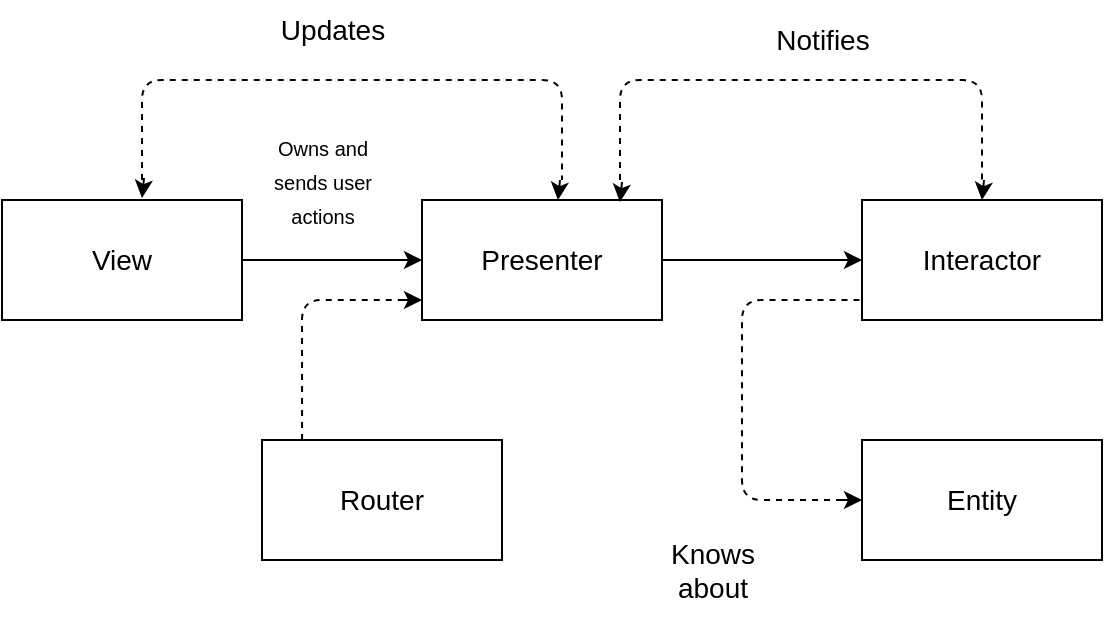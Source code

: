 <mxfile>
    <diagram id="prStkniLYT0g_SBBxQ1Q" name="Страница 1">
        <mxGraphModel dx="650" dy="327" grid="1" gridSize="10" guides="1" tooltips="1" connect="1" arrows="1" fold="1" page="1" pageScale="1" pageWidth="827" pageHeight="1169" math="0" shadow="0">
            <root>
                <mxCell id="0"/>
                <mxCell id="1" parent="0"/>
                <mxCell id="2" value="&lt;font style=&quot;font-size: 14px;&quot;&gt;View&lt;/font&gt;" style="rounded=0;whiteSpace=wrap;html=1;" vertex="1" parent="1">
                    <mxGeometry x="60" y="120" width="120" height="60" as="geometry"/>
                </mxCell>
                <mxCell id="3" value="&lt;font style=&quot;font-size: 14px;&quot;&gt;Presenter&lt;/font&gt;" style="rounded=0;whiteSpace=wrap;html=1;" vertex="1" parent="1">
                    <mxGeometry x="270" y="120" width="120" height="60" as="geometry"/>
                </mxCell>
                <mxCell id="4" value="Interactor" style="rounded=0;whiteSpace=wrap;html=1;fontSize=14;" vertex="1" parent="1">
                    <mxGeometry x="490" y="120" width="120" height="60" as="geometry"/>
                </mxCell>
                <mxCell id="5" value="Entity" style="rounded=0;whiteSpace=wrap;html=1;fontSize=14;" vertex="1" parent="1">
                    <mxGeometry x="490" y="240" width="120" height="60" as="geometry"/>
                </mxCell>
                <mxCell id="17" value="Router" style="rounded=0;whiteSpace=wrap;html=1;fontSize=14;" vertex="1" parent="1">
                    <mxGeometry x="190" y="240" width="120" height="60" as="geometry"/>
                </mxCell>
                <mxCell id="19" value="" style="endArrow=classic;html=1;fontSize=14;exitX=1;exitY=0.5;exitDx=0;exitDy=0;entryX=0;entryY=0.5;entryDx=0;entryDy=0;" edge="1" parent="1" source="2" target="3">
                    <mxGeometry width="50" height="50" relative="1" as="geometry">
                        <mxPoint x="380" y="160" as="sourcePoint"/>
                        <mxPoint x="260" y="150" as="targetPoint"/>
                    </mxGeometry>
                </mxCell>
                <mxCell id="20" value="" style="endArrow=classic;html=1;fontSize=14;entryX=0;entryY=0.5;entryDx=0;entryDy=0;" edge="1" parent="1" target="4">
                    <mxGeometry width="50" height="50" relative="1" as="geometry">
                        <mxPoint x="390" y="150" as="sourcePoint"/>
                        <mxPoint x="430" y="110" as="targetPoint"/>
                    </mxGeometry>
                </mxCell>
                <mxCell id="22" value="" style="endArrow=none;dashed=1;html=1;fontSize=14;" edge="1" parent="1">
                    <mxGeometry width="50" height="50" relative="1" as="geometry">
                        <mxPoint x="130" y="110" as="sourcePoint"/>
                        <mxPoint x="340" y="110" as="targetPoint"/>
                        <Array as="points">
                            <mxPoint x="130" y="60"/>
                            <mxPoint x="340" y="60"/>
                        </Array>
                    </mxGeometry>
                </mxCell>
                <mxCell id="23" value="" style="endArrow=classic;html=1;fontSize=14;" edge="1" parent="1">
                    <mxGeometry width="50" height="50" relative="1" as="geometry">
                        <mxPoint x="131" y="109" as="sourcePoint"/>
                        <mxPoint x="130" y="119" as="targetPoint"/>
                    </mxGeometry>
                </mxCell>
                <mxCell id="24" value="" style="endArrow=classic;html=1;fontSize=14;" edge="1" parent="1">
                    <mxGeometry width="50" height="50" relative="1" as="geometry">
                        <mxPoint x="339" y="110" as="sourcePoint"/>
                        <mxPoint x="338" y="120" as="targetPoint"/>
                    </mxGeometry>
                </mxCell>
                <mxCell id="25" value="" style="endArrow=none;dashed=1;html=1;fontSize=14;exitX=0.167;exitY=0;exitDx=0;exitDy=0;exitPerimeter=0;" edge="1" parent="1" source="17">
                    <mxGeometry width="50" height="50" relative="1" as="geometry">
                        <mxPoint x="350" y="160" as="sourcePoint"/>
                        <mxPoint x="260" y="170" as="targetPoint"/>
                        <Array as="points">
                            <mxPoint x="210" y="170"/>
                        </Array>
                    </mxGeometry>
                </mxCell>
                <mxCell id="26" value="" style="endArrow=classic;html=1;fontSize=14;" edge="1" parent="1">
                    <mxGeometry width="50" height="50" relative="1" as="geometry">
                        <mxPoint x="260" y="170" as="sourcePoint"/>
                        <mxPoint x="270" y="170" as="targetPoint"/>
                    </mxGeometry>
                </mxCell>
                <mxCell id="27" value="" style="endArrow=none;dashed=1;html=1;fontSize=14;" edge="1" parent="1">
                    <mxGeometry width="50" height="50" relative="1" as="geometry">
                        <mxPoint x="369" y="110" as="sourcePoint"/>
                        <mxPoint x="550" y="110" as="targetPoint"/>
                        <Array as="points">
                            <mxPoint x="369" y="60"/>
                            <mxPoint x="550" y="60"/>
                        </Array>
                    </mxGeometry>
                </mxCell>
                <mxCell id="29" value="" style="endArrow=classic;html=1;fontSize=14;" edge="1" parent="1">
                    <mxGeometry width="50" height="50" relative="1" as="geometry">
                        <mxPoint x="551" y="110" as="sourcePoint"/>
                        <mxPoint x="550" y="120" as="targetPoint"/>
                    </mxGeometry>
                </mxCell>
                <mxCell id="30" value="" style="endArrow=classic;html=1;fontSize=14;" edge="1" parent="1">
                    <mxGeometry width="50" height="50" relative="1" as="geometry">
                        <mxPoint x="370" y="111" as="sourcePoint"/>
                        <mxPoint x="369" y="121" as="targetPoint"/>
                    </mxGeometry>
                </mxCell>
                <mxCell id="31" value="" style="endArrow=none;dashed=1;html=1;fontSize=14;" edge="1" parent="1">
                    <mxGeometry width="50" height="50" relative="1" as="geometry">
                        <mxPoint x="480" y="270" as="sourcePoint"/>
                        <mxPoint x="490" y="170" as="targetPoint"/>
                        <Array as="points">
                            <mxPoint x="430" y="270"/>
                            <mxPoint x="430" y="170"/>
                        </Array>
                    </mxGeometry>
                </mxCell>
                <mxCell id="32" value="" style="endArrow=classic;html=1;fontSize=14;" edge="1" parent="1">
                    <mxGeometry width="50" height="50" relative="1" as="geometry">
                        <mxPoint x="480" y="270" as="sourcePoint"/>
                        <mxPoint x="490" y="270" as="targetPoint"/>
                    </mxGeometry>
                </mxCell>
                <mxCell id="33" value="Updates" style="text;html=1;align=center;verticalAlign=middle;resizable=0;points=[];autosize=1;strokeColor=none;fillColor=none;fontSize=14;" vertex="1" parent="1">
                    <mxGeometry x="185" y="20" width="80" height="30" as="geometry"/>
                </mxCell>
                <mxCell id="34" value="Notifies" style="text;html=1;align=center;verticalAlign=middle;resizable=0;points=[];autosize=1;strokeColor=none;fillColor=none;fontSize=14;" vertex="1" parent="1">
                    <mxGeometry x="435" y="25" width="70" height="30" as="geometry"/>
                </mxCell>
                <mxCell id="35" value="Knows &lt;br&gt;about" style="text;html=1;align=center;verticalAlign=middle;resizable=0;points=[];autosize=1;strokeColor=none;fillColor=none;fontSize=14;" vertex="1" parent="1">
                    <mxGeometry x="380" y="280" width="70" height="50" as="geometry"/>
                </mxCell>
                <mxCell id="36" value="&lt;font style=&quot;font-size: 10px;&quot;&gt;Owns and&lt;br&gt;sends user&lt;br&gt;actions&lt;br&gt;&lt;/font&gt;" style="text;html=1;align=center;verticalAlign=middle;resizable=0;points=[];autosize=1;strokeColor=none;fillColor=none;fontSize=14;" vertex="1" parent="1">
                    <mxGeometry x="185" y="80" width="70" height="60" as="geometry"/>
                </mxCell>
            </root>
        </mxGraphModel>
    </diagram>
</mxfile>